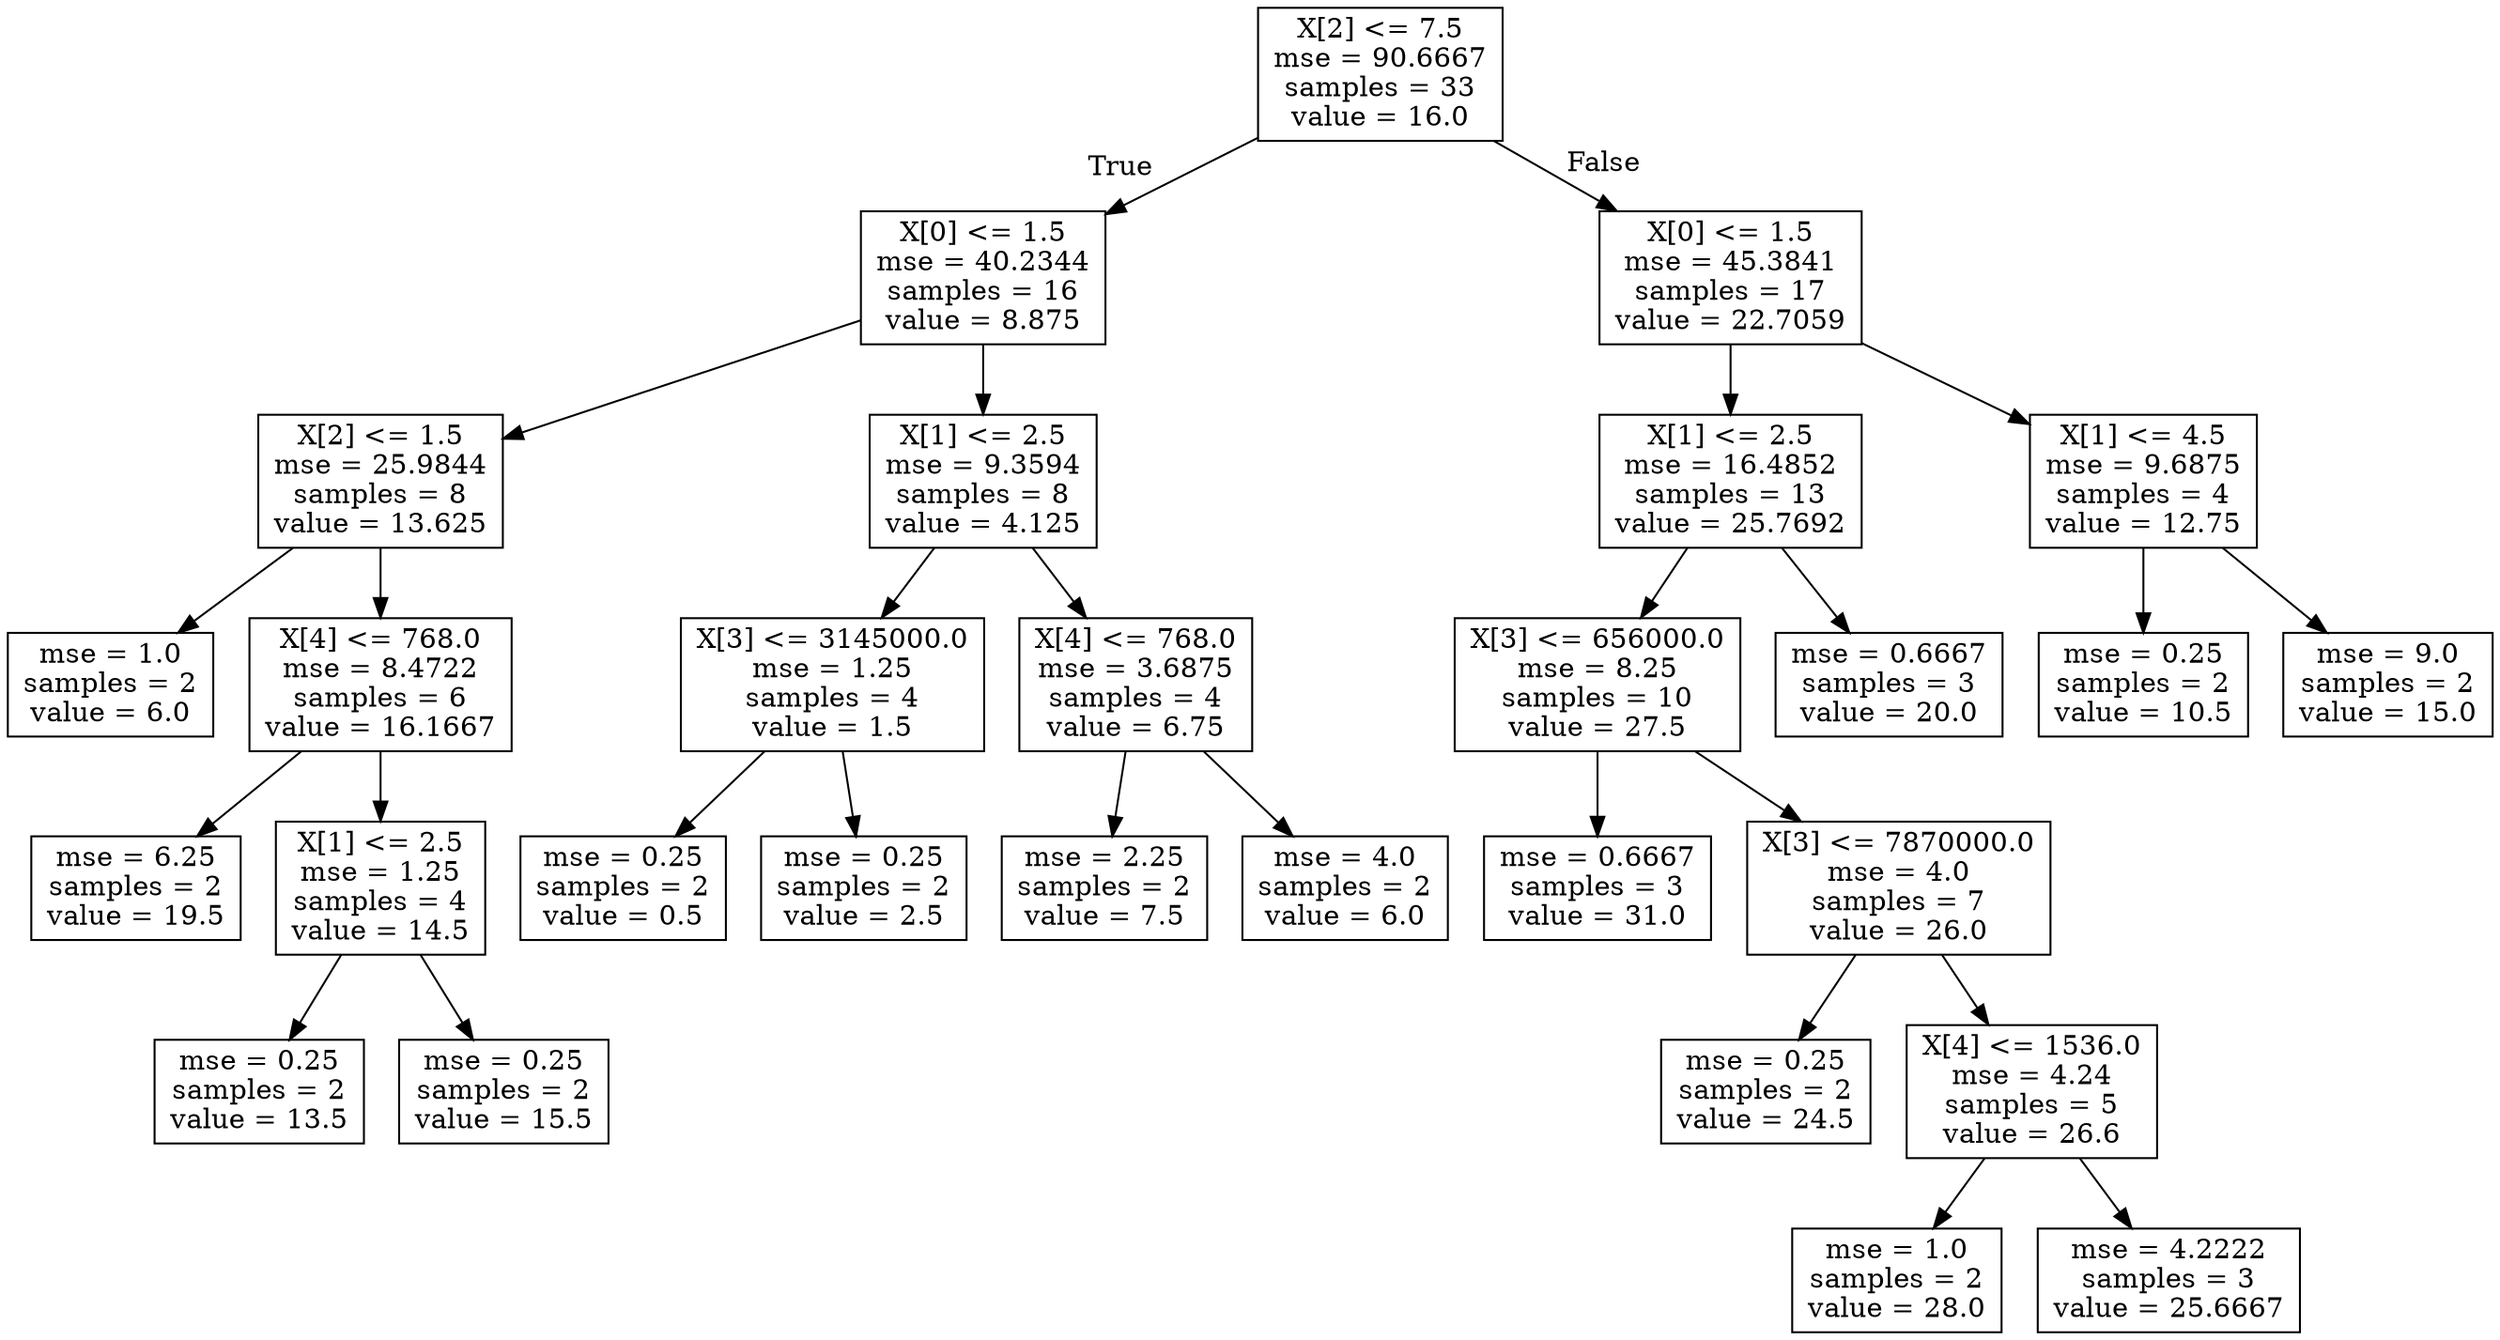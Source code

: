 digraph Tree {
node [shape=box] ;
0 [label="X[2] <= 7.5\nmse = 90.6667\nsamples = 33\nvalue = 16.0"] ;
1 [label="X[0] <= 1.5\nmse = 40.2344\nsamples = 16\nvalue = 8.875"] ;
0 -> 1 [labeldistance=2.5, labelangle=45, headlabel="True"] ;
2 [label="X[2] <= 1.5\nmse = 25.9844\nsamples = 8\nvalue = 13.625"] ;
1 -> 2 ;
3 [label="mse = 1.0\nsamples = 2\nvalue = 6.0"] ;
2 -> 3 ;
4 [label="X[4] <= 768.0\nmse = 8.4722\nsamples = 6\nvalue = 16.1667"] ;
2 -> 4 ;
5 [label="mse = 6.25\nsamples = 2\nvalue = 19.5"] ;
4 -> 5 ;
6 [label="X[1] <= 2.5\nmse = 1.25\nsamples = 4\nvalue = 14.5"] ;
4 -> 6 ;
7 [label="mse = 0.25\nsamples = 2\nvalue = 13.5"] ;
6 -> 7 ;
8 [label="mse = 0.25\nsamples = 2\nvalue = 15.5"] ;
6 -> 8 ;
9 [label="X[1] <= 2.5\nmse = 9.3594\nsamples = 8\nvalue = 4.125"] ;
1 -> 9 ;
10 [label="X[3] <= 3145000.0\nmse = 1.25\nsamples = 4\nvalue = 1.5"] ;
9 -> 10 ;
11 [label="mse = 0.25\nsamples = 2\nvalue = 0.5"] ;
10 -> 11 ;
12 [label="mse = 0.25\nsamples = 2\nvalue = 2.5"] ;
10 -> 12 ;
13 [label="X[4] <= 768.0\nmse = 3.6875\nsamples = 4\nvalue = 6.75"] ;
9 -> 13 ;
14 [label="mse = 2.25\nsamples = 2\nvalue = 7.5"] ;
13 -> 14 ;
15 [label="mse = 4.0\nsamples = 2\nvalue = 6.0"] ;
13 -> 15 ;
16 [label="X[0] <= 1.5\nmse = 45.3841\nsamples = 17\nvalue = 22.7059"] ;
0 -> 16 [labeldistance=2.5, labelangle=-45, headlabel="False"] ;
17 [label="X[1] <= 2.5\nmse = 16.4852\nsamples = 13\nvalue = 25.7692"] ;
16 -> 17 ;
18 [label="X[3] <= 656000.0\nmse = 8.25\nsamples = 10\nvalue = 27.5"] ;
17 -> 18 ;
19 [label="mse = 0.6667\nsamples = 3\nvalue = 31.0"] ;
18 -> 19 ;
20 [label="X[3] <= 7870000.0\nmse = 4.0\nsamples = 7\nvalue = 26.0"] ;
18 -> 20 ;
21 [label="mse = 0.25\nsamples = 2\nvalue = 24.5"] ;
20 -> 21 ;
22 [label="X[4] <= 1536.0\nmse = 4.24\nsamples = 5\nvalue = 26.6"] ;
20 -> 22 ;
23 [label="mse = 1.0\nsamples = 2\nvalue = 28.0"] ;
22 -> 23 ;
24 [label="mse = 4.2222\nsamples = 3\nvalue = 25.6667"] ;
22 -> 24 ;
25 [label="mse = 0.6667\nsamples = 3\nvalue = 20.0"] ;
17 -> 25 ;
26 [label="X[1] <= 4.5\nmse = 9.6875\nsamples = 4\nvalue = 12.75"] ;
16 -> 26 ;
27 [label="mse = 0.25\nsamples = 2\nvalue = 10.5"] ;
26 -> 27 ;
28 [label="mse = 9.0\nsamples = 2\nvalue = 15.0"] ;
26 -> 28 ;
}